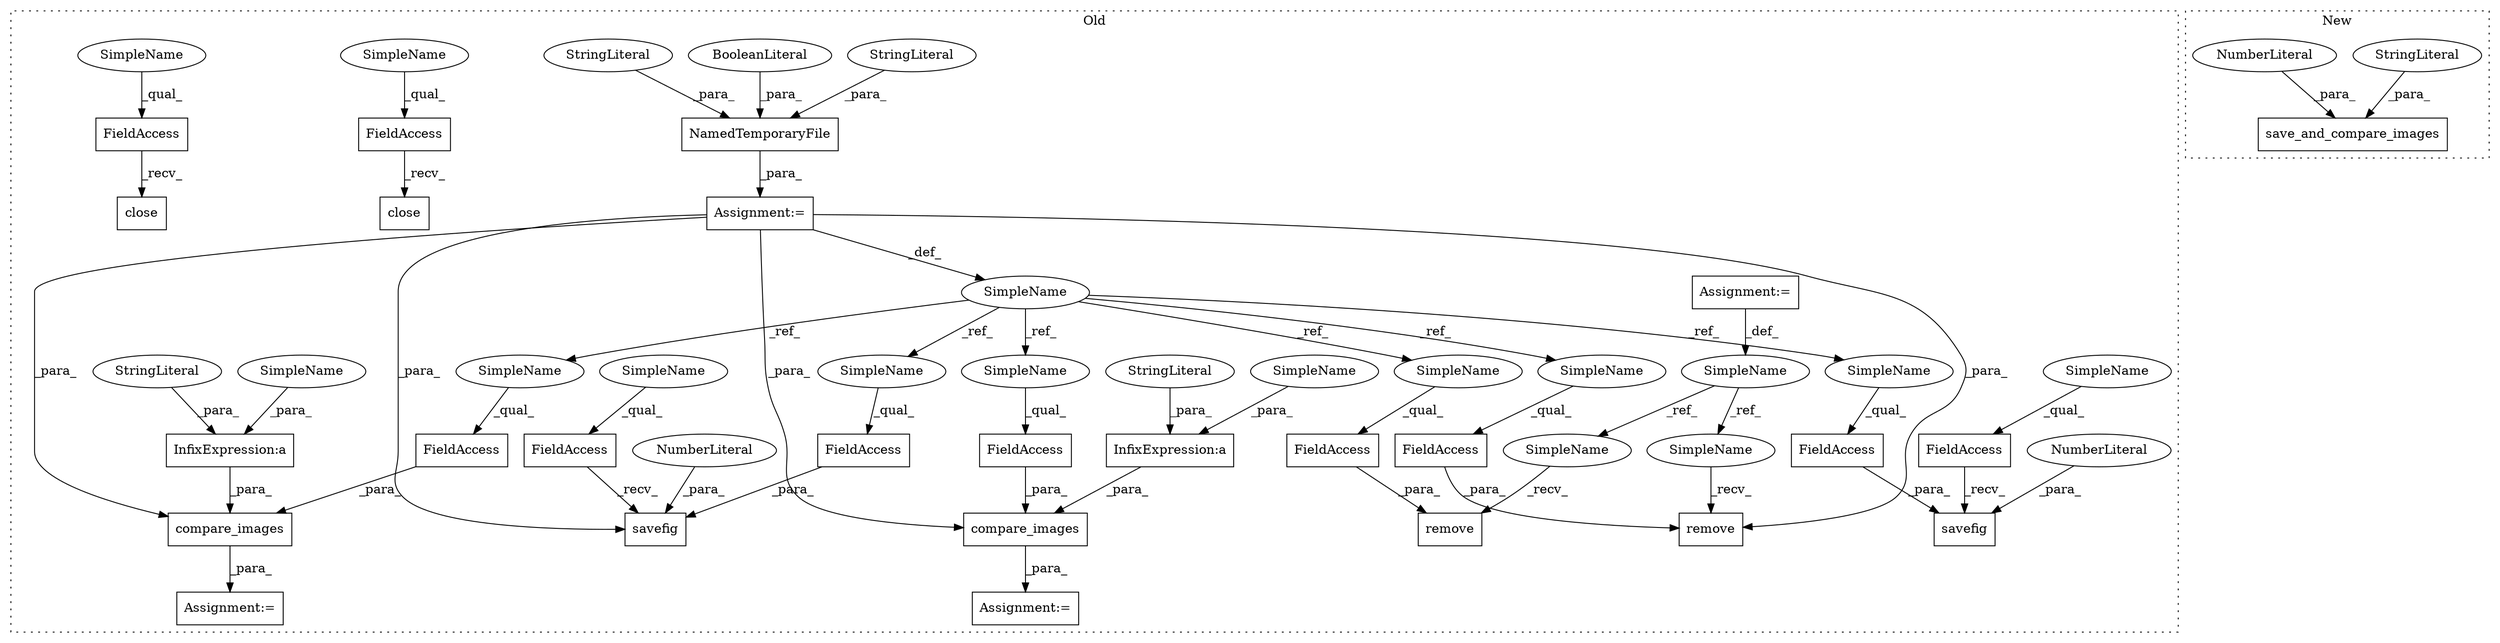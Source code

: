 digraph G {
subgraph cluster0 {
1 [label="savefig" a="32" s="4025,4048" l="8,1" shape="box"];
3 [label="NumberLiteral" a="34" s="4046" l="2" shape="ellipse"];
4 [label="NamedTemporaryFile" a="32" s="3435,3496" l="19,1" shape="box"];
5 [label="FieldAccess" a="22" s="4033" l="12" shape="box"];
6 [label="SimpleName" a="42" s="3427" l="7" shape="ellipse"];
7 [label="FieldAccess" a="22" s="3805" l="12" shape="box"];
8 [label="compare_images" a="32" s="3754,3831" l="15,1" shape="box"];
9 [label="InfixExpression:a" a="27" s="3773" l="3" shape="box"];
10 [label="FieldAccess" a="22" s="4229" l="12" shape="box"];
11 [label="FieldAccess" a="22" s="4007" l="17" shape="box"];
12 [label="FieldAccess" a="22" s="4055" l="17" shape="box"];
13 [label="BooleanLiteral" a="9" s="3491" l="5" shape="ellipse"];
14 [label="Assignment:=" a="7" s="3434" l="1" shape="box"];
15 [label="StringLiteral" a="45" s="3461" l="29" shape="ellipse"];
16 [label="StringLiteral" a="45" s="3454" l="6" shape="ellipse"];
17 [label="StringLiteral" a="45" s="3776" l="28" shape="ellipse"];
19 [label="Assignment:=" a="7" s="3753" l="1" shape="box"];
20 [label="close" a="32" s="4073" l="7" shape="box"];
21 [label="remove" a="32" s="4222,4241" l="7,1" shape="box"];
22 [label="Assignment:=" a="7" s="3335" l="2" shape="box"];
24 [label="SimpleName" a="42" s="3335" l="2" shape="ellipse"];
25 [label="remove" a="32" s="3873,3892" l="7,1" shape="box"];
26 [label="FieldAccess" a="22" s="4154" l="12" shape="box"];
27 [label="compare_images" a="32" s="4090,4180" l="15,1" shape="box"];
28 [label="InfixExpression:a" a="27" s="4109" l="3" shape="box"];
29 [label="FieldAccess" a="22" s="3880" l="12" shape="box"];
30 [label="FieldAccess" a="22" s="3671" l="17" shape="box"];
31 [label="FieldAccess" a="22" s="3719" l="17" shape="box"];
32 [label="FieldAccess" a="22" s="3697" l="12" shape="box"];
33 [label="savefig" a="32" s="3689,3712" l="8,1" shape="box"];
34 [label="NumberLiteral" a="34" s="3710" l="2" shape="ellipse"];
35 [label="Assignment:=" a="7" s="4089" l="1" shape="box"];
36 [label="close" a="32" s="3737" l="7" shape="box"];
37 [label="StringLiteral" a="45" s="4112" l="41" shape="ellipse"];
38 [label="SimpleName" a="42" s="3805" l="7" shape="ellipse"];
39 [label="SimpleName" a="42" s="3880" l="7" shape="ellipse"];
40 [label="SimpleName" a="42" s="3697" l="7" shape="ellipse"];
41 [label="SimpleName" a="42" s="4229" l="7" shape="ellipse"];
42 [label="SimpleName" a="42" s="4033" l="7" shape="ellipse"];
43 [label="SimpleName" a="42" s="4154" l="7" shape="ellipse"];
44 [label="SimpleName" a="42" s="3671" l="10" shape="ellipse"];
45 [label="SimpleName" a="42" s="3719" l="10" shape="ellipse"];
46 [label="SimpleName" a="42" s="4055" l="10" shape="ellipse"];
47 [label="SimpleName" a="42" s="4007" l="10" shape="ellipse"];
48 [label="SimpleName" a="42" s="4105" l="4" shape="ellipse"];
49 [label="SimpleName" a="42" s="3769" l="4" shape="ellipse"];
50 [label="SimpleName" a="42" s="3870" l="2" shape="ellipse"];
51 [label="SimpleName" a="42" s="4219" l="2" shape="ellipse"];
label = "Old";
style="dotted";
}
subgraph cluster1 {
2 [label="save_and_compare_images" a="32" s="2451,2501" l="24,1" shape="box"];
18 [label="StringLiteral" a="45" s="2475" l="23" shape="ellipse"];
23 [label="NumberLiteral" a="34" s="2499" l="2" shape="ellipse"];
label = "New";
style="dotted";
}
3 -> 1 [label="_para_"];
4 -> 14 [label="_para_"];
5 -> 1 [label="_para_"];
6 -> 43 [label="_ref_"];
6 -> 39 [label="_ref_"];
6 -> 40 [label="_ref_"];
6 -> 38 [label="_ref_"];
6 -> 42 [label="_ref_"];
6 -> 41 [label="_ref_"];
7 -> 8 [label="_para_"];
8 -> 19 [label="_para_"];
9 -> 8 [label="_para_"];
10 -> 21 [label="_para_"];
11 -> 1 [label="_recv_"];
12 -> 20 [label="_recv_"];
13 -> 4 [label="_para_"];
14 -> 8 [label="_para_"];
14 -> 6 [label="_def_"];
14 -> 33 [label="_para_"];
14 -> 21 [label="_para_"];
14 -> 27 [label="_para_"];
15 -> 4 [label="_para_"];
16 -> 4 [label="_para_"];
17 -> 9 [label="_para_"];
18 -> 2 [label="_para_"];
22 -> 24 [label="_def_"];
23 -> 2 [label="_para_"];
24 -> 50 [label="_ref_"];
24 -> 51 [label="_ref_"];
26 -> 27 [label="_para_"];
27 -> 35 [label="_para_"];
28 -> 27 [label="_para_"];
29 -> 25 [label="_para_"];
30 -> 33 [label="_recv_"];
31 -> 36 [label="_recv_"];
32 -> 33 [label="_para_"];
34 -> 33 [label="_para_"];
37 -> 28 [label="_para_"];
38 -> 7 [label="_qual_"];
39 -> 29 [label="_qual_"];
40 -> 32 [label="_qual_"];
41 -> 10 [label="_qual_"];
42 -> 5 [label="_qual_"];
43 -> 26 [label="_qual_"];
44 -> 30 [label="_qual_"];
45 -> 31 [label="_qual_"];
46 -> 12 [label="_qual_"];
47 -> 11 [label="_qual_"];
48 -> 28 [label="_para_"];
49 -> 9 [label="_para_"];
50 -> 25 [label="_recv_"];
51 -> 21 [label="_recv_"];
}